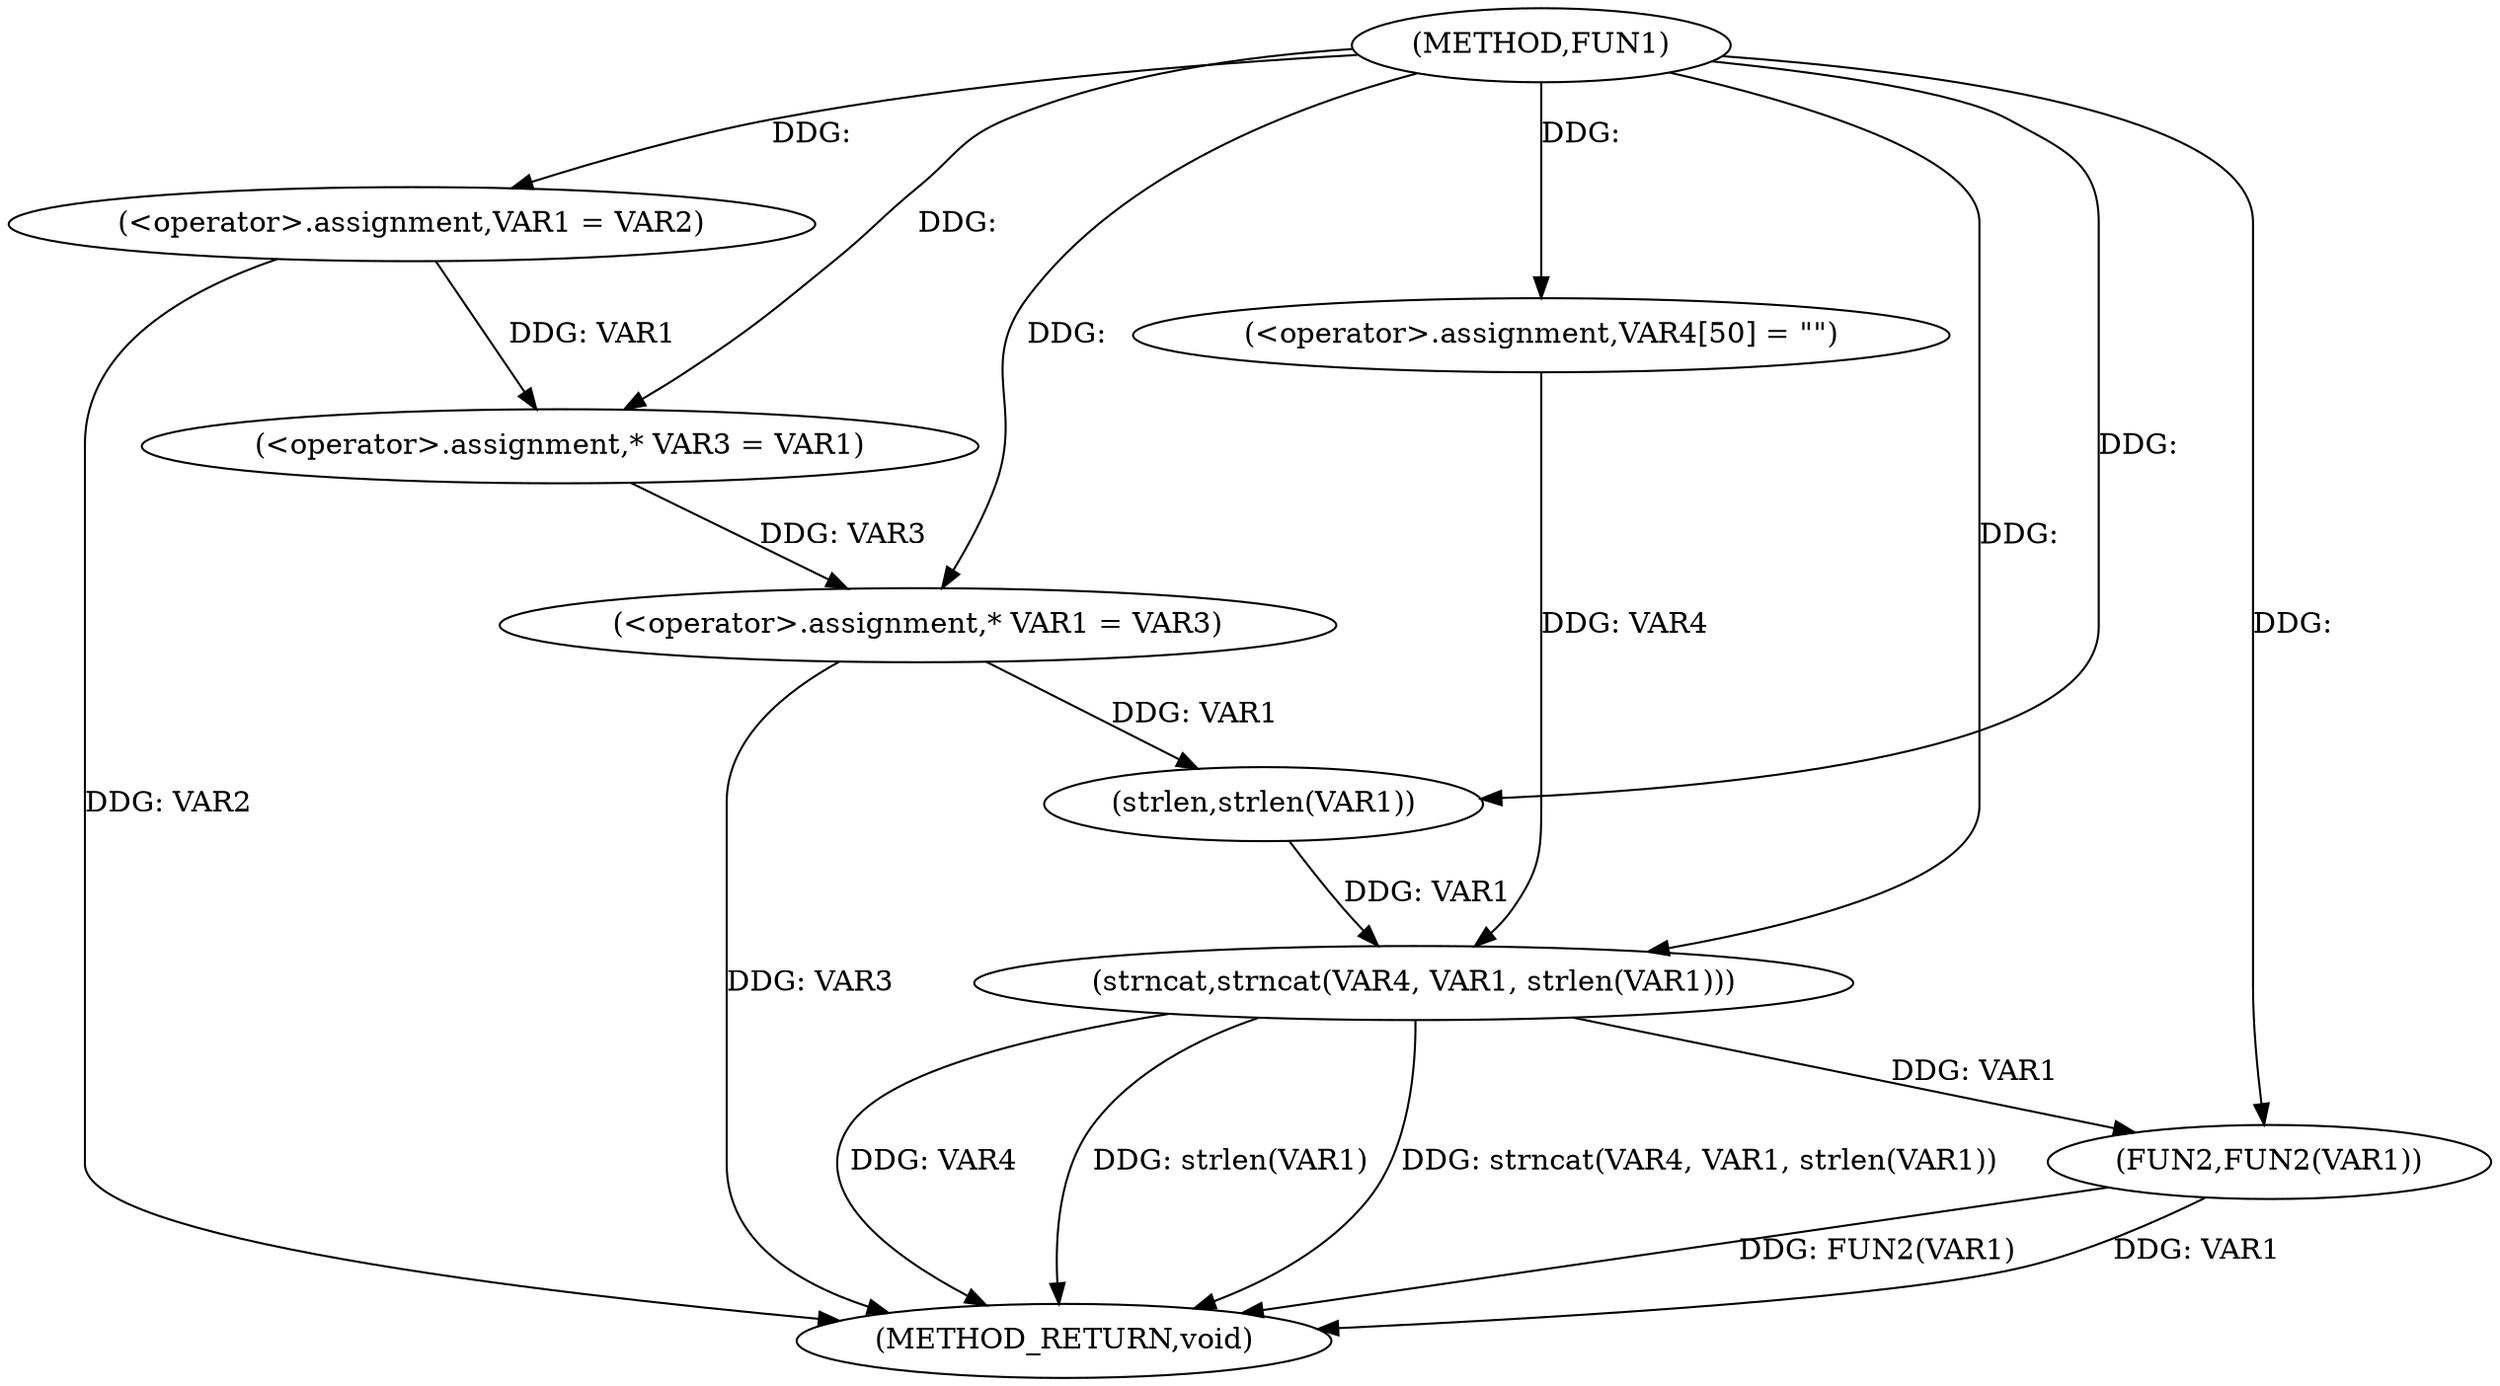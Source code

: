 digraph FUN1 {  
"1000100" [label = "(METHOD,FUN1)" ]
"1000128" [label = "(METHOD_RETURN,void)" ]
"1000104" [label = "(<operator>.assignment,VAR1 = VAR2)" ]
"1000109" [label = "(<operator>.assignment,* VAR3 = VAR1)" ]
"1000113" [label = "(<operator>.assignment,* VAR1 = VAR3)" ]
"1000118" [label = "(<operator>.assignment,VAR4[50] = \"\")" ]
"1000121" [label = "(strncat,strncat(VAR4, VAR1, strlen(VAR1)))" ]
"1000124" [label = "(strlen,strlen(VAR1))" ]
"1000126" [label = "(FUN2,FUN2(VAR1))" ]
  "1000126" -> "1000128"  [ label = "DDG: FUN2(VAR1)"] 
  "1000126" -> "1000128"  [ label = "DDG: VAR1"] 
  "1000121" -> "1000128"  [ label = "DDG: VAR4"] 
  "1000121" -> "1000128"  [ label = "DDG: strlen(VAR1)"] 
  "1000113" -> "1000128"  [ label = "DDG: VAR3"] 
  "1000121" -> "1000128"  [ label = "DDG: strncat(VAR4, VAR1, strlen(VAR1))"] 
  "1000104" -> "1000128"  [ label = "DDG: VAR2"] 
  "1000100" -> "1000104"  [ label = "DDG: "] 
  "1000104" -> "1000109"  [ label = "DDG: VAR1"] 
  "1000100" -> "1000109"  [ label = "DDG: "] 
  "1000109" -> "1000113"  [ label = "DDG: VAR3"] 
  "1000100" -> "1000113"  [ label = "DDG: "] 
  "1000100" -> "1000118"  [ label = "DDG: "] 
  "1000118" -> "1000121"  [ label = "DDG: VAR4"] 
  "1000100" -> "1000121"  [ label = "DDG: "] 
  "1000124" -> "1000121"  [ label = "DDG: VAR1"] 
  "1000113" -> "1000124"  [ label = "DDG: VAR1"] 
  "1000100" -> "1000124"  [ label = "DDG: "] 
  "1000121" -> "1000126"  [ label = "DDG: VAR1"] 
  "1000100" -> "1000126"  [ label = "DDG: "] 
}
